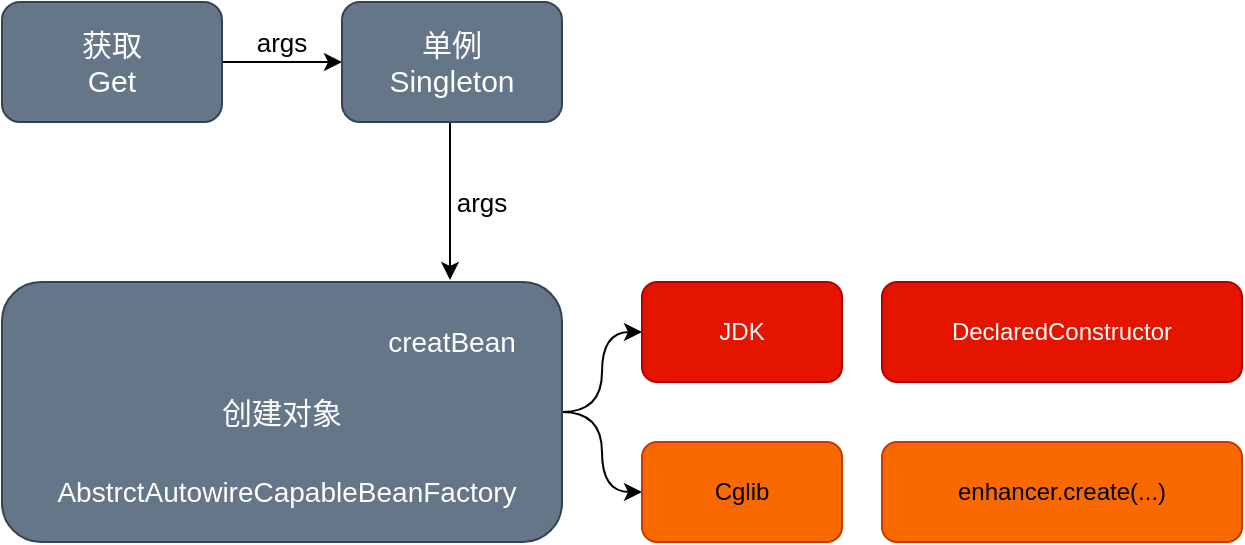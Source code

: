 <mxfile version="15.2.7" type="device"><diagram id="XF9gx_6jAvg8c9H7loJR" name="第 1 页"><mxGraphModel dx="946" dy="612" grid="1" gridSize="10" guides="1" tooltips="1" connect="1" arrows="1" fold="1" page="1" pageScale="1" pageWidth="827" pageHeight="1169" math="0" shadow="0"><root><mxCell id="0"/><mxCell id="1" parent="0"/><mxCell id="BJHWECCd763xOMBfxXmH-3" value="" style="edgeStyle=orthogonalEdgeStyle;rounded=0;orthogonalLoop=1;jettySize=auto;html=1;" edge="1" parent="1" source="BJHWECCd763xOMBfxXmH-1" target="BJHWECCd763xOMBfxXmH-2"><mxGeometry relative="1" as="geometry"/></mxCell><mxCell id="BJHWECCd763xOMBfxXmH-1" value="&lt;font style=&quot;font-size: 15px&quot;&gt;获取&lt;br&gt;Get&lt;/font&gt;" style="rounded=1;whiteSpace=wrap;html=1;fillColor=#647687;strokeColor=#314354;fontColor=#ffffff;" vertex="1" parent="1"><mxGeometry x="40" y="120" width="110" height="60" as="geometry"/></mxCell><mxCell id="BJHWECCd763xOMBfxXmH-9" value="" style="edgeStyle=orthogonalEdgeStyle;rounded=0;orthogonalLoop=1;jettySize=auto;html=1;" edge="1" parent="1" source="BJHWECCd763xOMBfxXmH-2"><mxGeometry relative="1" as="geometry"><mxPoint x="264" y="259" as="targetPoint"/><Array as="points"><mxPoint x="264" y="200"/><mxPoint x="264" y="200"/></Array></mxGeometry></mxCell><mxCell id="BJHWECCd763xOMBfxXmH-2" value="&lt;font style=&quot;font-size: 15px&quot;&gt;单例&lt;br&gt;Singleton&lt;/font&gt;" style="rounded=1;whiteSpace=wrap;html=1;fillColor=#647687;strokeColor=#314354;fontColor=#ffffff;" vertex="1" parent="1"><mxGeometry x="210" y="120" width="110" height="60" as="geometry"/></mxCell><mxCell id="BJHWECCd763xOMBfxXmH-4" value="&lt;font style=&quot;font-size: 13px&quot;&gt;args&lt;/font&gt;" style="text;html=1;strokeColor=none;fillColor=none;align=center;verticalAlign=middle;whiteSpace=wrap;rounded=0;" vertex="1" parent="1"><mxGeometry x="160" y="130" width="40" height="20" as="geometry"/></mxCell><mxCell id="BJHWECCd763xOMBfxXmH-15" style="edgeStyle=orthogonalEdgeStyle;orthogonalLoop=1;jettySize=auto;html=1;entryX=0;entryY=0.5;entryDx=0;entryDy=0;curved=1;" edge="1" parent="1" source="BJHWECCd763xOMBfxXmH-5" target="BJHWECCd763xOMBfxXmH-11"><mxGeometry relative="1" as="geometry"/></mxCell><mxCell id="BJHWECCd763xOMBfxXmH-16" style="edgeStyle=orthogonalEdgeStyle;orthogonalLoop=1;jettySize=auto;html=1;entryX=0;entryY=0.5;entryDx=0;entryDy=0;curved=1;" edge="1" parent="1" source="BJHWECCd763xOMBfxXmH-5" target="BJHWECCd763xOMBfxXmH-12"><mxGeometry relative="1" as="geometry"/></mxCell><mxCell id="BJHWECCd763xOMBfxXmH-5" value="&lt;font style=&quot;font-size: 15px&quot;&gt;创建对象&lt;/font&gt;" style="rounded=1;whiteSpace=wrap;html=1;fillColor=#647687;strokeColor=#314354;fontColor=#ffffff;" vertex="1" parent="1"><mxGeometry x="40" y="260" width="280" height="130" as="geometry"/></mxCell><mxCell id="BJHWECCd763xOMBfxXmH-7" value="&lt;font style=&quot;font-size: 14px&quot; color=&quot;#ffffff&quot;&gt;AbstrctAutowireCapableBeanFactory&lt;/font&gt;" style="text;html=1;strokeColor=none;fillColor=none;align=center;verticalAlign=middle;whiteSpace=wrap;rounded=0;" vertex="1" parent="1"><mxGeometry x="75" y="350" width="215" height="30" as="geometry"/></mxCell><mxCell id="BJHWECCd763xOMBfxXmH-8" value="&lt;font style=&quot;font-size: 14px&quot; color=&quot;#ffffff&quot;&gt;creatBean&lt;/font&gt;" style="text;html=1;strokeColor=none;fillColor=none;align=center;verticalAlign=middle;whiteSpace=wrap;rounded=0;" vertex="1" parent="1"><mxGeometry x="230" y="270" width="70" height="40" as="geometry"/></mxCell><mxCell id="BJHWECCd763xOMBfxXmH-10" value="&lt;font style=&quot;font-size: 13px&quot;&gt;args&lt;/font&gt;" style="text;html=1;strokeColor=none;fillColor=none;align=center;verticalAlign=middle;whiteSpace=wrap;rounded=0;" vertex="1" parent="1"><mxGeometry x="260" y="210" width="40" height="20" as="geometry"/></mxCell><mxCell id="BJHWECCd763xOMBfxXmH-11" value="JDK" style="rounded=1;whiteSpace=wrap;html=1;fillColor=#e51400;strokeColor=#B20000;fontColor=#ffffff;" vertex="1" parent="1"><mxGeometry x="360" y="260" width="100" height="50" as="geometry"/></mxCell><mxCell id="BJHWECCd763xOMBfxXmH-12" value="Cglib" style="rounded=1;whiteSpace=wrap;html=1;fillColor=#fa6800;strokeColor=#C73500;fontColor=#000000;" vertex="1" parent="1"><mxGeometry x="360" y="340" width="100" height="50" as="geometry"/></mxCell><mxCell id="BJHWECCd763xOMBfxXmH-13" value="DeclaredConstructor" style="rounded=1;whiteSpace=wrap;html=1;fillColor=#e51400;strokeColor=#B20000;fontColor=#ffffff;" vertex="1" parent="1"><mxGeometry x="480" y="260" width="180" height="50" as="geometry"/></mxCell><mxCell id="BJHWECCd763xOMBfxXmH-14" value="enhancer.create(...)" style="rounded=1;whiteSpace=wrap;html=1;fillColor=#fa6800;strokeColor=#C73500;fontColor=#000000;" vertex="1" parent="1"><mxGeometry x="480" y="340" width="180" height="50" as="geometry"/></mxCell></root></mxGraphModel></diagram></mxfile>